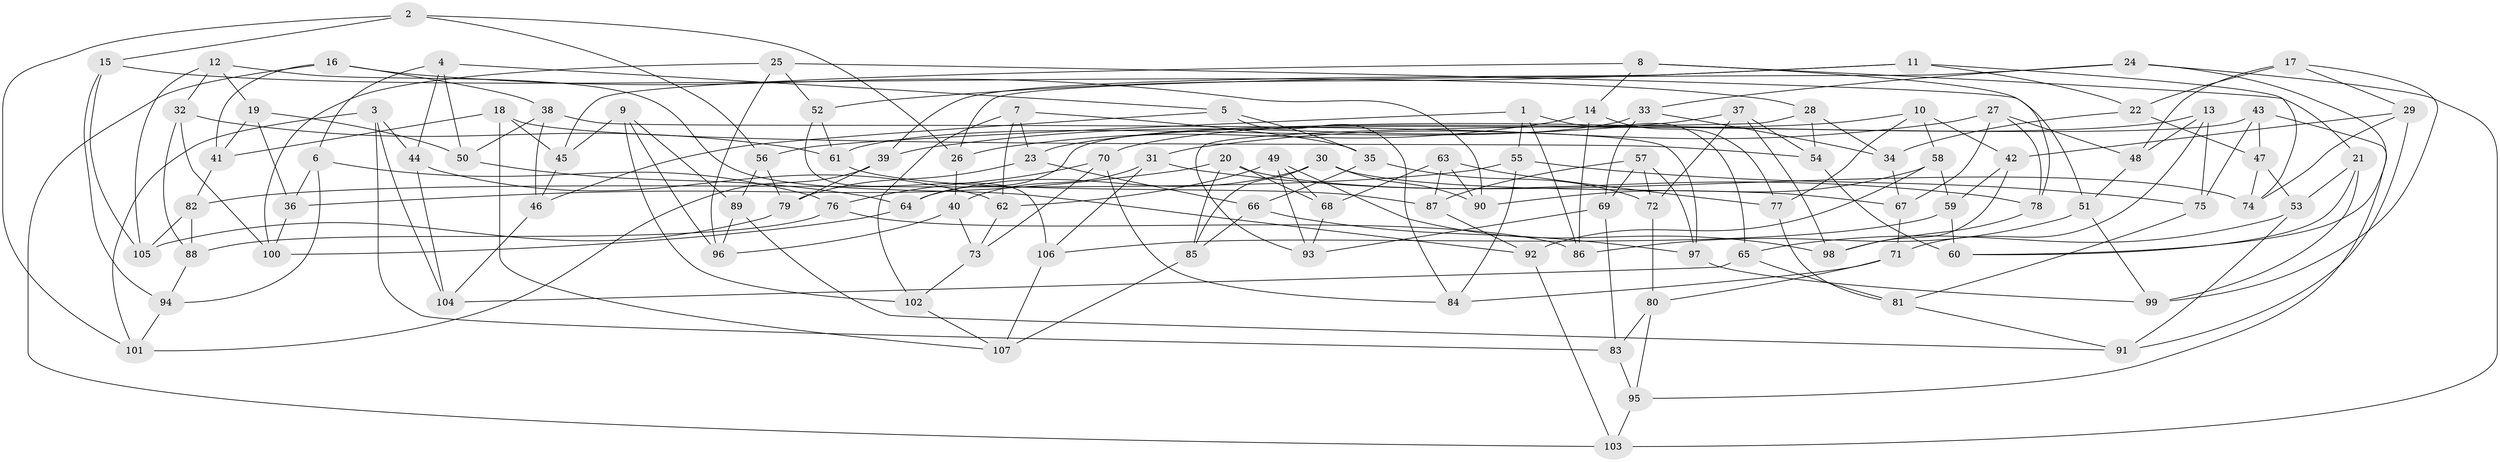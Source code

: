 // coarse degree distribution, {6: 0.47692307692307695, 4: 0.3384615384615385, 3: 0.015384615384615385, 5: 0.16923076923076924}
// Generated by graph-tools (version 1.1) at 2025/42/03/06/25 10:42:23]
// undirected, 107 vertices, 214 edges
graph export_dot {
graph [start="1"]
  node [color=gray90,style=filled];
  1;
  2;
  3;
  4;
  5;
  6;
  7;
  8;
  9;
  10;
  11;
  12;
  13;
  14;
  15;
  16;
  17;
  18;
  19;
  20;
  21;
  22;
  23;
  24;
  25;
  26;
  27;
  28;
  29;
  30;
  31;
  32;
  33;
  34;
  35;
  36;
  37;
  38;
  39;
  40;
  41;
  42;
  43;
  44;
  45;
  46;
  47;
  48;
  49;
  50;
  51;
  52;
  53;
  54;
  55;
  56;
  57;
  58;
  59;
  60;
  61;
  62;
  63;
  64;
  65;
  66;
  67;
  68;
  69;
  70;
  71;
  72;
  73;
  74;
  75;
  76;
  77;
  78;
  79;
  80;
  81;
  82;
  83;
  84;
  85;
  86;
  87;
  88;
  89;
  90;
  91;
  92;
  93;
  94;
  95;
  96;
  97;
  98;
  99;
  100;
  101;
  102;
  103;
  104;
  105;
  106;
  107;
  1 -- 86;
  1 -- 55;
  1 -- 65;
  1 -- 56;
  2 -- 101;
  2 -- 56;
  2 -- 15;
  2 -- 26;
  3 -- 101;
  3 -- 83;
  3 -- 44;
  3 -- 104;
  4 -- 50;
  4 -- 6;
  4 -- 44;
  4 -- 5;
  5 -- 84;
  5 -- 46;
  5 -- 35;
  6 -- 36;
  6 -- 76;
  6 -- 94;
  7 -- 102;
  7 -- 62;
  7 -- 35;
  7 -- 23;
  8 -- 14;
  8 -- 21;
  8 -- 78;
  8 -- 45;
  9 -- 45;
  9 -- 89;
  9 -- 102;
  9 -- 96;
  10 -- 23;
  10 -- 42;
  10 -- 77;
  10 -- 58;
  11 -- 22;
  11 -- 74;
  11 -- 39;
  11 -- 52;
  12 -- 105;
  12 -- 19;
  12 -- 92;
  12 -- 32;
  13 -- 48;
  13 -- 75;
  13 -- 71;
  13 -- 70;
  14 -- 26;
  14 -- 77;
  14 -- 86;
  15 -- 94;
  15 -- 105;
  15 -- 28;
  16 -- 90;
  16 -- 103;
  16 -- 38;
  16 -- 41;
  17 -- 29;
  17 -- 99;
  17 -- 22;
  17 -- 48;
  18 -- 45;
  18 -- 107;
  18 -- 41;
  18 -- 54;
  19 -- 50;
  19 -- 41;
  19 -- 36;
  20 -- 74;
  20 -- 36;
  20 -- 85;
  20 -- 68;
  21 -- 53;
  21 -- 60;
  21 -- 99;
  22 -- 34;
  22 -- 47;
  23 -- 66;
  23 -- 79;
  24 -- 103;
  24 -- 26;
  24 -- 60;
  24 -- 33;
  25 -- 96;
  25 -- 52;
  25 -- 51;
  25 -- 100;
  26 -- 40;
  27 -- 31;
  27 -- 48;
  27 -- 78;
  27 -- 67;
  28 -- 93;
  28 -- 54;
  28 -- 34;
  29 -- 91;
  29 -- 42;
  29 -- 74;
  30 -- 67;
  30 -- 90;
  30 -- 85;
  30 -- 64;
  31 -- 106;
  31 -- 78;
  31 -- 40;
  32 -- 61;
  32 -- 100;
  32 -- 88;
  33 -- 34;
  33 -- 69;
  33 -- 61;
  34 -- 67;
  35 -- 66;
  35 -- 72;
  36 -- 100;
  37 -- 98;
  37 -- 72;
  37 -- 54;
  37 -- 39;
  38 -- 46;
  38 -- 50;
  38 -- 97;
  39 -- 79;
  39 -- 101;
  40 -- 73;
  40 -- 96;
  41 -- 82;
  42 -- 59;
  42 -- 98;
  43 -- 47;
  43 -- 75;
  43 -- 95;
  43 -- 64;
  44 -- 62;
  44 -- 104;
  45 -- 46;
  46 -- 104;
  47 -- 74;
  47 -- 53;
  48 -- 51;
  49 -- 68;
  49 -- 62;
  49 -- 93;
  49 -- 98;
  50 -- 64;
  51 -- 86;
  51 -- 99;
  52 -- 106;
  52 -- 61;
  53 -- 65;
  53 -- 91;
  54 -- 60;
  55 -- 82;
  55 -- 84;
  55 -- 75;
  56 -- 89;
  56 -- 79;
  57 -- 87;
  57 -- 72;
  57 -- 69;
  57 -- 97;
  58 -- 90;
  58 -- 92;
  58 -- 59;
  59 -- 60;
  59 -- 106;
  61 -- 87;
  62 -- 73;
  63 -- 77;
  63 -- 87;
  63 -- 68;
  63 -- 90;
  64 -- 100;
  65 -- 104;
  65 -- 81;
  66 -- 97;
  66 -- 85;
  67 -- 71;
  68 -- 93;
  69 -- 83;
  69 -- 93;
  70 -- 84;
  70 -- 76;
  70 -- 73;
  71 -- 84;
  71 -- 80;
  72 -- 80;
  73 -- 102;
  75 -- 81;
  76 -- 88;
  76 -- 86;
  77 -- 81;
  78 -- 98;
  79 -- 105;
  80 -- 83;
  80 -- 95;
  81 -- 91;
  82 -- 105;
  82 -- 88;
  83 -- 95;
  85 -- 107;
  87 -- 92;
  88 -- 94;
  89 -- 96;
  89 -- 91;
  92 -- 103;
  94 -- 101;
  95 -- 103;
  97 -- 99;
  102 -- 107;
  106 -- 107;
}
